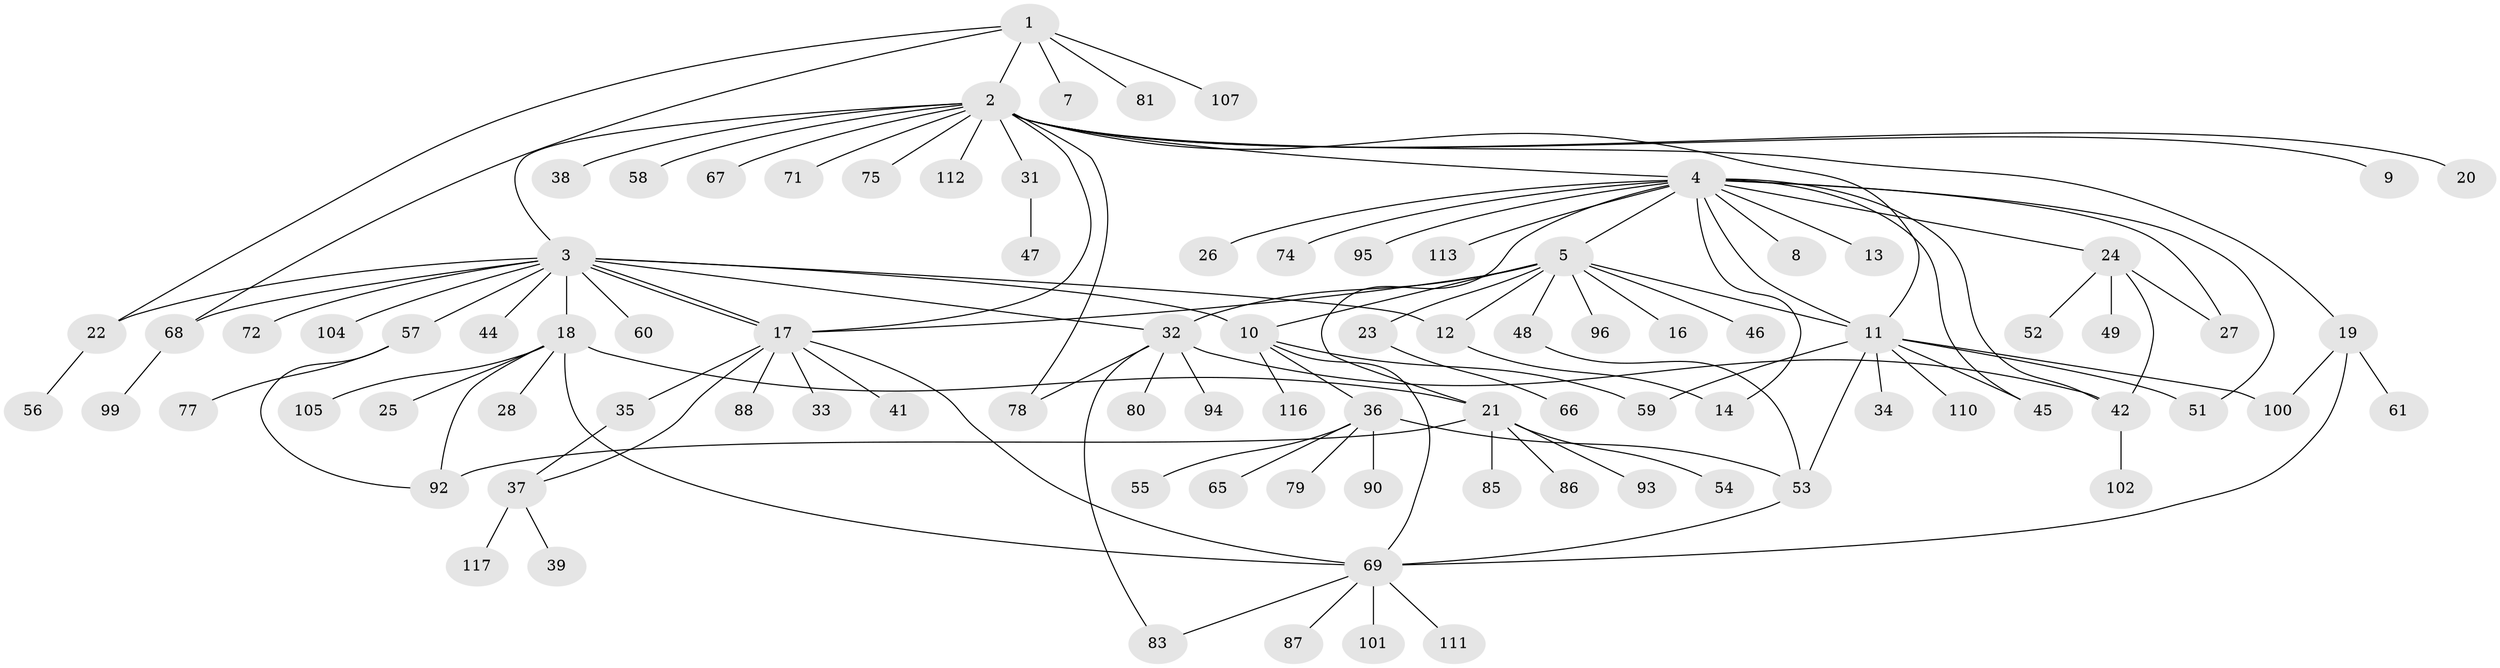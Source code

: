 // original degree distribution, {6: 0.0423728813559322, 19: 0.00847457627118644, 16: 0.00847457627118644, 18: 0.00847457627118644, 5: 0.03389830508474576, 8: 0.00847457627118644, 2: 0.1864406779661017, 1: 0.5338983050847458, 7: 0.03389830508474576, 3: 0.09322033898305085, 4: 0.03389830508474576, 9: 0.00847457627118644}
// Generated by graph-tools (version 1.1) at 2025/41/03/06/25 10:41:51]
// undirected, 92 vertices, 121 edges
graph export_dot {
graph [start="1"]
  node [color=gray90,style=filled];
  1;
  2 [super="+70"];
  3 [super="+40"];
  4 [super="+63"];
  5 [super="+6"];
  7 [super="+98"];
  8;
  9;
  10 [super="+50"];
  11 [super="+15"];
  12 [super="+62"];
  13;
  14;
  16;
  17 [super="+30"];
  18 [super="+109"];
  19 [super="+29"];
  20;
  21 [super="+91"];
  22 [super="+106"];
  23;
  24 [super="+89"];
  25;
  26;
  27 [super="+43"];
  28;
  31;
  32 [super="+108"];
  33;
  34 [super="+114"];
  35 [super="+64"];
  36 [super="+73"];
  37;
  38;
  39;
  41;
  42 [super="+84"];
  44 [super="+115"];
  45 [super="+76"];
  46;
  47;
  48 [super="+82"];
  49;
  51 [super="+97"];
  52;
  53;
  54;
  55;
  56;
  57;
  58;
  59;
  60;
  61;
  65;
  66;
  67;
  68;
  69 [super="+118"];
  71;
  72;
  74;
  75;
  77;
  78;
  79;
  80;
  81;
  83;
  85;
  86;
  87;
  88;
  90;
  92 [super="+103"];
  93;
  94;
  95;
  96;
  99;
  100;
  101;
  102;
  104;
  105;
  107;
  110;
  111;
  112;
  113;
  116;
  117;
  1 -- 2;
  1 -- 7;
  1 -- 68;
  1 -- 81;
  1 -- 107;
  1 -- 22;
  2 -- 3;
  2 -- 4 [weight=2];
  2 -- 9;
  2 -- 19;
  2 -- 20;
  2 -- 31;
  2 -- 38;
  2 -- 58;
  2 -- 67;
  2 -- 71;
  2 -- 75;
  2 -- 78;
  2 -- 112;
  2 -- 11;
  2 -- 17;
  3 -- 12 [weight=2];
  3 -- 17;
  3 -- 17;
  3 -- 18 [weight=2];
  3 -- 22;
  3 -- 44;
  3 -- 57;
  3 -- 60;
  3 -- 68;
  3 -- 72;
  3 -- 104;
  3 -- 32;
  3 -- 10;
  4 -- 5;
  4 -- 8;
  4 -- 11;
  4 -- 13;
  4 -- 14;
  4 -- 21;
  4 -- 24;
  4 -- 26;
  4 -- 27;
  4 -- 42;
  4 -- 74;
  4 -- 95;
  4 -- 113;
  4 -- 51;
  4 -- 45;
  5 -- 17;
  5 -- 46;
  5 -- 48;
  5 -- 32;
  5 -- 96;
  5 -- 10;
  5 -- 11;
  5 -- 12;
  5 -- 16;
  5 -- 23;
  10 -- 36;
  10 -- 59;
  10 -- 69;
  10 -- 116;
  11 -- 100;
  11 -- 34;
  11 -- 45;
  11 -- 110;
  11 -- 51;
  11 -- 53;
  11 -- 59;
  12 -- 14;
  17 -- 35;
  17 -- 37;
  17 -- 41;
  17 -- 33;
  17 -- 69;
  17 -- 88;
  18 -- 25;
  18 -- 28;
  18 -- 105;
  18 -- 69;
  18 -- 92;
  18 -- 21;
  19 -- 61;
  19 -- 100;
  19 -- 69;
  21 -- 54;
  21 -- 85;
  21 -- 86;
  21 -- 93;
  21 -- 92;
  22 -- 56;
  23 -- 66;
  24 -- 49;
  24 -- 52;
  24 -- 42;
  24 -- 27;
  31 -- 47;
  32 -- 42;
  32 -- 78;
  32 -- 80;
  32 -- 83;
  32 -- 94;
  35 -- 37;
  36 -- 53;
  36 -- 55;
  36 -- 65;
  36 -- 90;
  36 -- 79;
  37 -- 39;
  37 -- 117;
  42 -- 102;
  48 -- 53;
  53 -- 69;
  57 -- 77;
  57 -- 92;
  68 -- 99;
  69 -- 83;
  69 -- 87;
  69 -- 101;
  69 -- 111;
}
